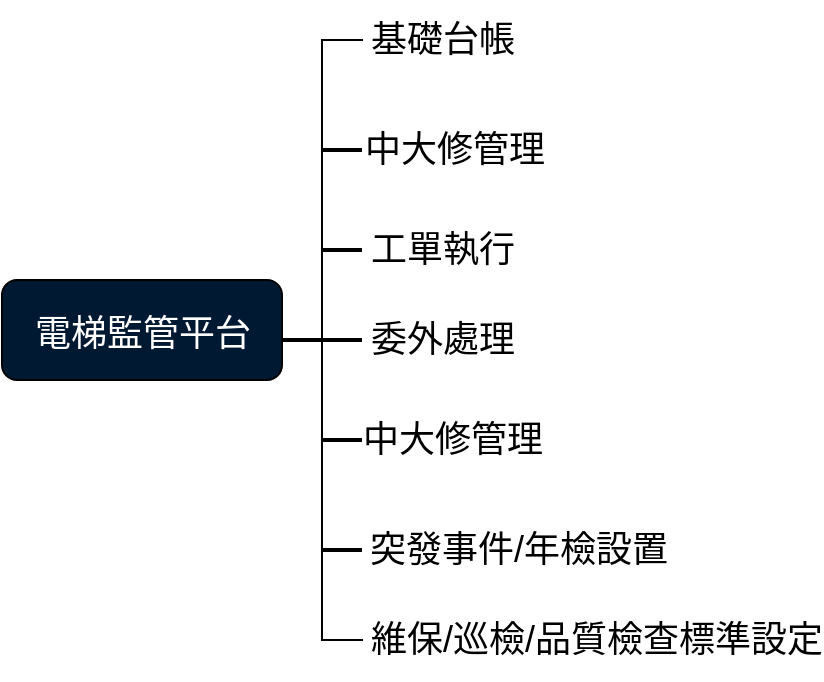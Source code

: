 <mxfile version="26.0.3">
  <diagram name="第 1 页" id="QbC2_spqKEwv3l07Jg95">
    <mxGraphModel grid="1" page="1" gridSize="10" guides="1" tooltips="1" connect="1" arrows="1" fold="1" pageScale="1" pageWidth="827" pageHeight="1169" math="0" shadow="0">
      <root>
        <mxCell id="0" />
        <mxCell id="1" parent="0" />
        <mxCell id="6ZaHYc6sXwt7HNL-8VcX-36" value="" style="group" connectable="0" vertex="1" parent="1">
          <mxGeometry x="200" y="80" width="140" height="300" as="geometry" />
        </mxCell>
        <mxCell id="6ZaHYc6sXwt7HNL-8VcX-16" value="" style="shape=partialRectangle;whiteSpace=wrap;html=1;right=0;top=0;bottom=0;fillColor=none;routingCenterX=-0.5;container=0;" vertex="1" parent="6ZaHYc6sXwt7HNL-8VcX-36">
          <mxGeometry x="20" y="60" width="120" height="60" as="geometry" />
        </mxCell>
        <mxCell id="6ZaHYc6sXwt7HNL-8VcX-18" value="" style="shape=partialRectangle;whiteSpace=wrap;html=1;right=0;top=0;bottom=0;fillColor=none;routingCenterX=-0.5;container=0;" vertex="1" parent="6ZaHYc6sXwt7HNL-8VcX-36">
          <mxGeometry x="20" y="180" width="120" height="60" as="geometry" />
        </mxCell>
        <mxCell id="6ZaHYc6sXwt7HNL-8VcX-23" value="" style="line;strokeWidth=2;html=1;container=0;" vertex="1" parent="6ZaHYc6sXwt7HNL-8VcX-36">
          <mxGeometry y="145" width="20" height="10" as="geometry" />
        </mxCell>
        <mxCell id="6ZaHYc6sXwt7HNL-8VcX-25" value="" style="line;strokeWidth=2;html=1;container=0;" vertex="1" parent="6ZaHYc6sXwt7HNL-8VcX-36">
          <mxGeometry x="20" y="195" width="20" height="10" as="geometry" />
        </mxCell>
        <mxCell id="6ZaHYc6sXwt7HNL-8VcX-15" value="" style="shape=partialRectangle;whiteSpace=wrap;html=1;bottom=0;right=0;fillColor=none;container=0;strokeWidth=1;" vertex="1" parent="6ZaHYc6sXwt7HNL-8VcX-36">
          <mxGeometry x="20" width="20" height="60" as="geometry" />
        </mxCell>
        <mxCell id="6ZaHYc6sXwt7HNL-8VcX-21" value="" style="shape=partialRectangle;whiteSpace=wrap;html=1;bottom=0;right=0;fillColor=none;container=0;flipV=1;" vertex="1" parent="6ZaHYc6sXwt7HNL-8VcX-36">
          <mxGeometry x="20" y="240" width="20" height="60" as="geometry" />
        </mxCell>
        <mxCell id="6ZaHYc6sXwt7HNL-8VcX-17" value="" style="shape=partialRectangle;whiteSpace=wrap;html=1;right=0;top=0;bottom=0;fillColor=none;routingCenterX=-0.5;container=0;" vertex="1" parent="6ZaHYc6sXwt7HNL-8VcX-36">
          <mxGeometry x="20" y="120" width="120" height="60" as="geometry" />
        </mxCell>
        <mxCell id="6ZaHYc6sXwt7HNL-8VcX-26" value="" style="line;strokeWidth=2;html=1;container=0;" vertex="1" parent="6ZaHYc6sXwt7HNL-8VcX-36">
          <mxGeometry x="20" y="100" width="20" height="10" as="geometry" />
        </mxCell>
        <mxCell id="6ZaHYc6sXwt7HNL-8VcX-24" value="" style="line;strokeWidth=2;html=1;container=0;" vertex="1" parent="6ZaHYc6sXwt7HNL-8VcX-36">
          <mxGeometry x="20" y="145" width="20" height="10" as="geometry" />
        </mxCell>
        <mxCell id="6ZaHYc6sXwt7HNL-8VcX-27" value="" style="line;strokeWidth=2;html=1;container=0;" vertex="1" parent="6ZaHYc6sXwt7HNL-8VcX-36">
          <mxGeometry x="20" y="50" width="20" height="10" as="geometry" />
        </mxCell>
        <mxCell id="6ZaHYc6sXwt7HNL-8VcX-33" value="" style="line;strokeWidth=2;html=1;container=0;" vertex="1" parent="6ZaHYc6sXwt7HNL-8VcX-36">
          <mxGeometry x="20" y="250" width="20" height="10" as="geometry" />
        </mxCell>
        <mxCell id="6ZaHYc6sXwt7HNL-8VcX-41" value="突發事件/年檢設置" style="text;strokeColor=none;fillColor=none;html=1;fontSize=18;fontStyle=0;verticalAlign=middle;align=center;" vertex="1" parent="6ZaHYc6sXwt7HNL-8VcX-36">
          <mxGeometry x="68" y="235" width="100" height="40" as="geometry" />
        </mxCell>
        <mxCell id="6ZaHYc6sXwt7HNL-8VcX-40" value="中大修管理" style="text;strokeColor=none;fillColor=none;html=1;fontSize=18;fontStyle=0;verticalAlign=middle;align=center;" vertex="1" parent="6ZaHYc6sXwt7HNL-8VcX-36">
          <mxGeometry x="35" y="180" width="100" height="40" as="geometry" />
        </mxCell>
        <mxCell id="6ZaHYc6sXwt7HNL-8VcX-39" value="委外處理" style="text;strokeColor=none;fillColor=none;html=1;fontSize=18;fontStyle=0;verticalAlign=middle;align=center;" vertex="1" parent="6ZaHYc6sXwt7HNL-8VcX-36">
          <mxGeometry x="30" y="130" width="100" height="40" as="geometry" />
        </mxCell>
        <mxCell id="6ZaHYc6sXwt7HNL-8VcX-38" value="工單執行" style="text;strokeColor=none;fillColor=none;html=1;fontSize=18;fontStyle=0;verticalAlign=middle;align=center;" vertex="1" parent="6ZaHYc6sXwt7HNL-8VcX-36">
          <mxGeometry x="30" y="85" width="100" height="40" as="geometry" />
        </mxCell>
        <mxCell id="6ZaHYc6sXwt7HNL-8VcX-43" value="中大修管理" style="text;strokeColor=none;fillColor=none;html=1;fontSize=18;fontStyle=0;verticalAlign=middle;align=center;" vertex="1" parent="6ZaHYc6sXwt7HNL-8VcX-36">
          <mxGeometry x="36" y="35" width="100" height="40" as="geometry" />
        </mxCell>
        <mxCell id="6ZaHYc6sXwt7HNL-8VcX-37" value="基礎台帳" style="text;strokeColor=none;fillColor=none;html=1;fontSize=18;fontStyle=0;verticalAlign=middle;align=center;" vertex="1" parent="1">
          <mxGeometry x="230" y="60" width="100" height="40" as="geometry" />
        </mxCell>
        <mxCell id="6ZaHYc6sXwt7HNL-8VcX-42" value="維保/巡檢/品質檢查標準設定" style="text;strokeColor=none;fillColor=none;html=1;fontSize=18;fontStyle=0;verticalAlign=middle;align=center;" vertex="1" parent="1">
          <mxGeometry x="307" y="360" width="100" height="40" as="geometry" />
        </mxCell>
        <mxCell id="6ZaHYc6sXwt7HNL-8VcX-45" value="" style="group" connectable="0" vertex="1" parent="1">
          <mxGeometry x="60" y="200" width="140" height="50" as="geometry" />
        </mxCell>
        <mxCell id="6ZaHYc6sXwt7HNL-8VcX-1" value="" style="rounded=1;whiteSpace=wrap;html=1;fillColor=#001933;" vertex="1" parent="6ZaHYc6sXwt7HNL-8VcX-45">
          <mxGeometry width="140" height="50" as="geometry" />
        </mxCell>
        <mxCell id="6ZaHYc6sXwt7HNL-8VcX-44" value="&lt;font style=&quot;font-size: 18px;&quot;&gt;電梯監管平台&lt;/font&gt;" style="text;strokeColor=none;fillColor=none;html=1;fontSize=24;fontStyle=0;verticalAlign=middle;align=center;fontColor=#FFFFFF;" vertex="1" parent="6ZaHYc6sXwt7HNL-8VcX-45">
          <mxGeometry x="20" y="5" width="100" height="40" as="geometry" />
        </mxCell>
      </root>
    </mxGraphModel>
  </diagram>
</mxfile>
